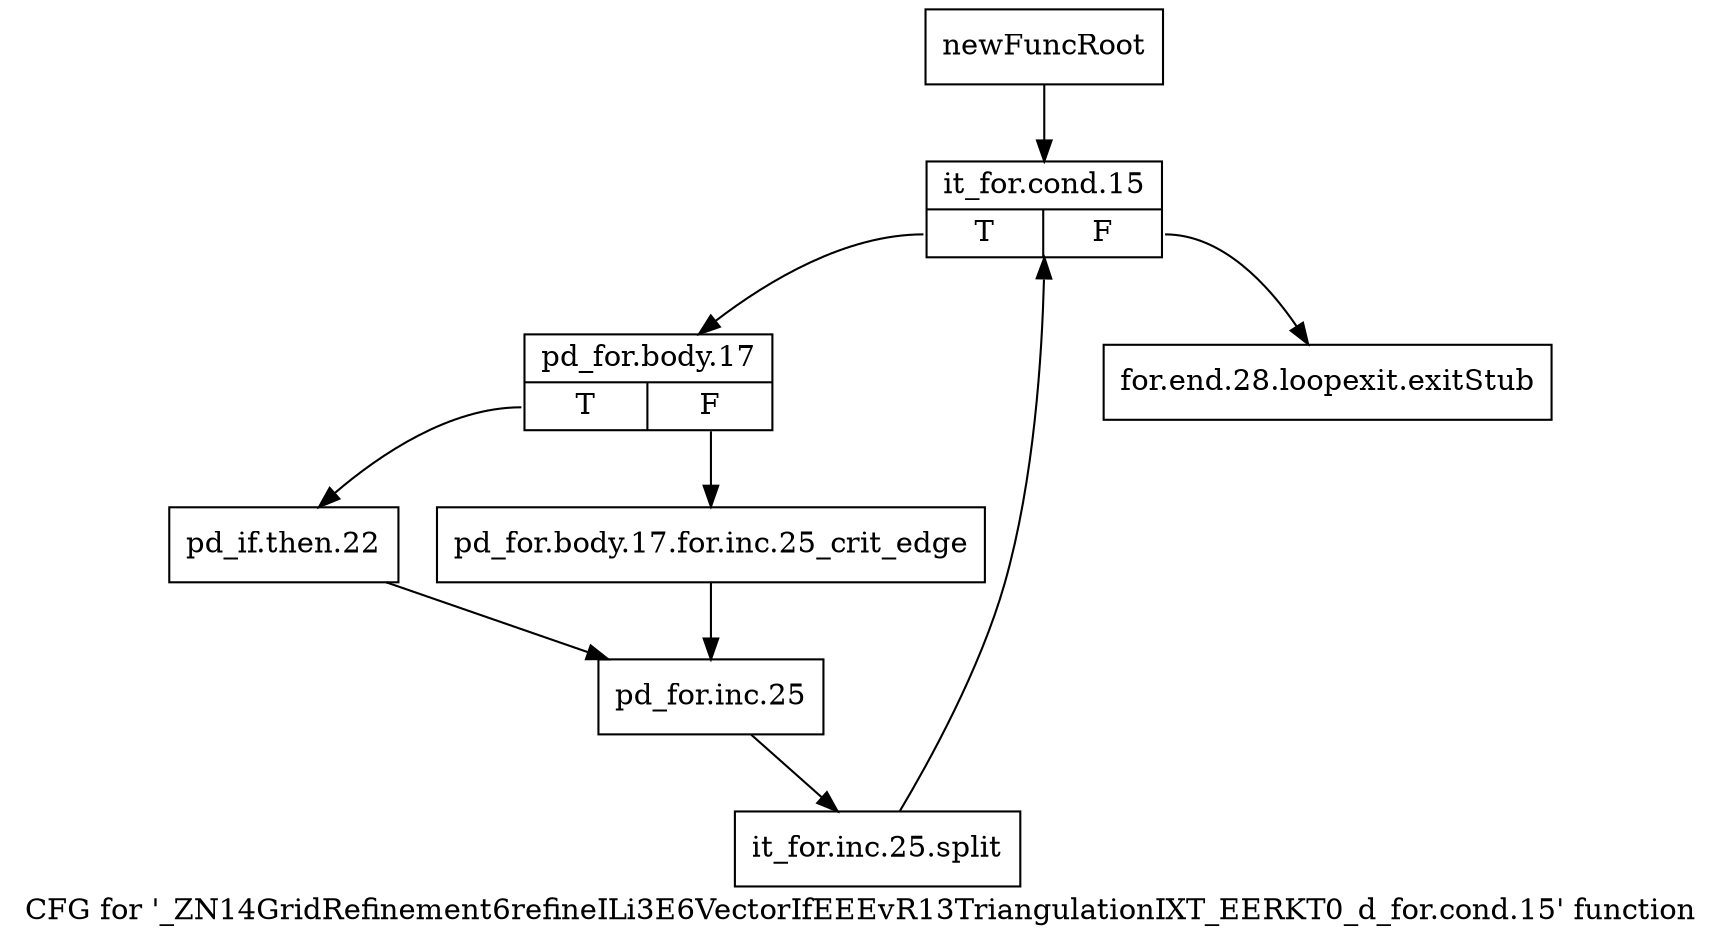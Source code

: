 digraph "CFG for '_ZN14GridRefinement6refineILi3E6VectorIfEEEvR13TriangulationIXT_EERKT0_d_for.cond.15' function" {
	label="CFG for '_ZN14GridRefinement6refineILi3E6VectorIfEEEvR13TriangulationIXT_EERKT0_d_for.cond.15' function";

	Node0x93ca300 [shape=record,label="{newFuncRoot}"];
	Node0x93ca300 -> Node0x93ca3a0;
	Node0x93ca350 [shape=record,label="{for.end.28.loopexit.exitStub}"];
	Node0x93ca3a0 [shape=record,label="{it_for.cond.15|{<s0>T|<s1>F}}"];
	Node0x93ca3a0:s0 -> Node0x93ca3f0;
	Node0x93ca3a0:s1 -> Node0x93ca350;
	Node0x93ca3f0 [shape=record,label="{pd_for.body.17|{<s0>T|<s1>F}}"];
	Node0x93ca3f0:s0 -> Node0x93ca490;
	Node0x93ca3f0:s1 -> Node0x93ca440;
	Node0x93ca440 [shape=record,label="{pd_for.body.17.for.inc.25_crit_edge}"];
	Node0x93ca440 -> Node0x93ca4e0;
	Node0x93ca490 [shape=record,label="{pd_if.then.22}"];
	Node0x93ca490 -> Node0x93ca4e0;
	Node0x93ca4e0 [shape=record,label="{pd_for.inc.25}"];
	Node0x93ca4e0 -> Node0xb5f96f0;
	Node0xb5f96f0 [shape=record,label="{it_for.inc.25.split}"];
	Node0xb5f96f0 -> Node0x93ca3a0;
}
